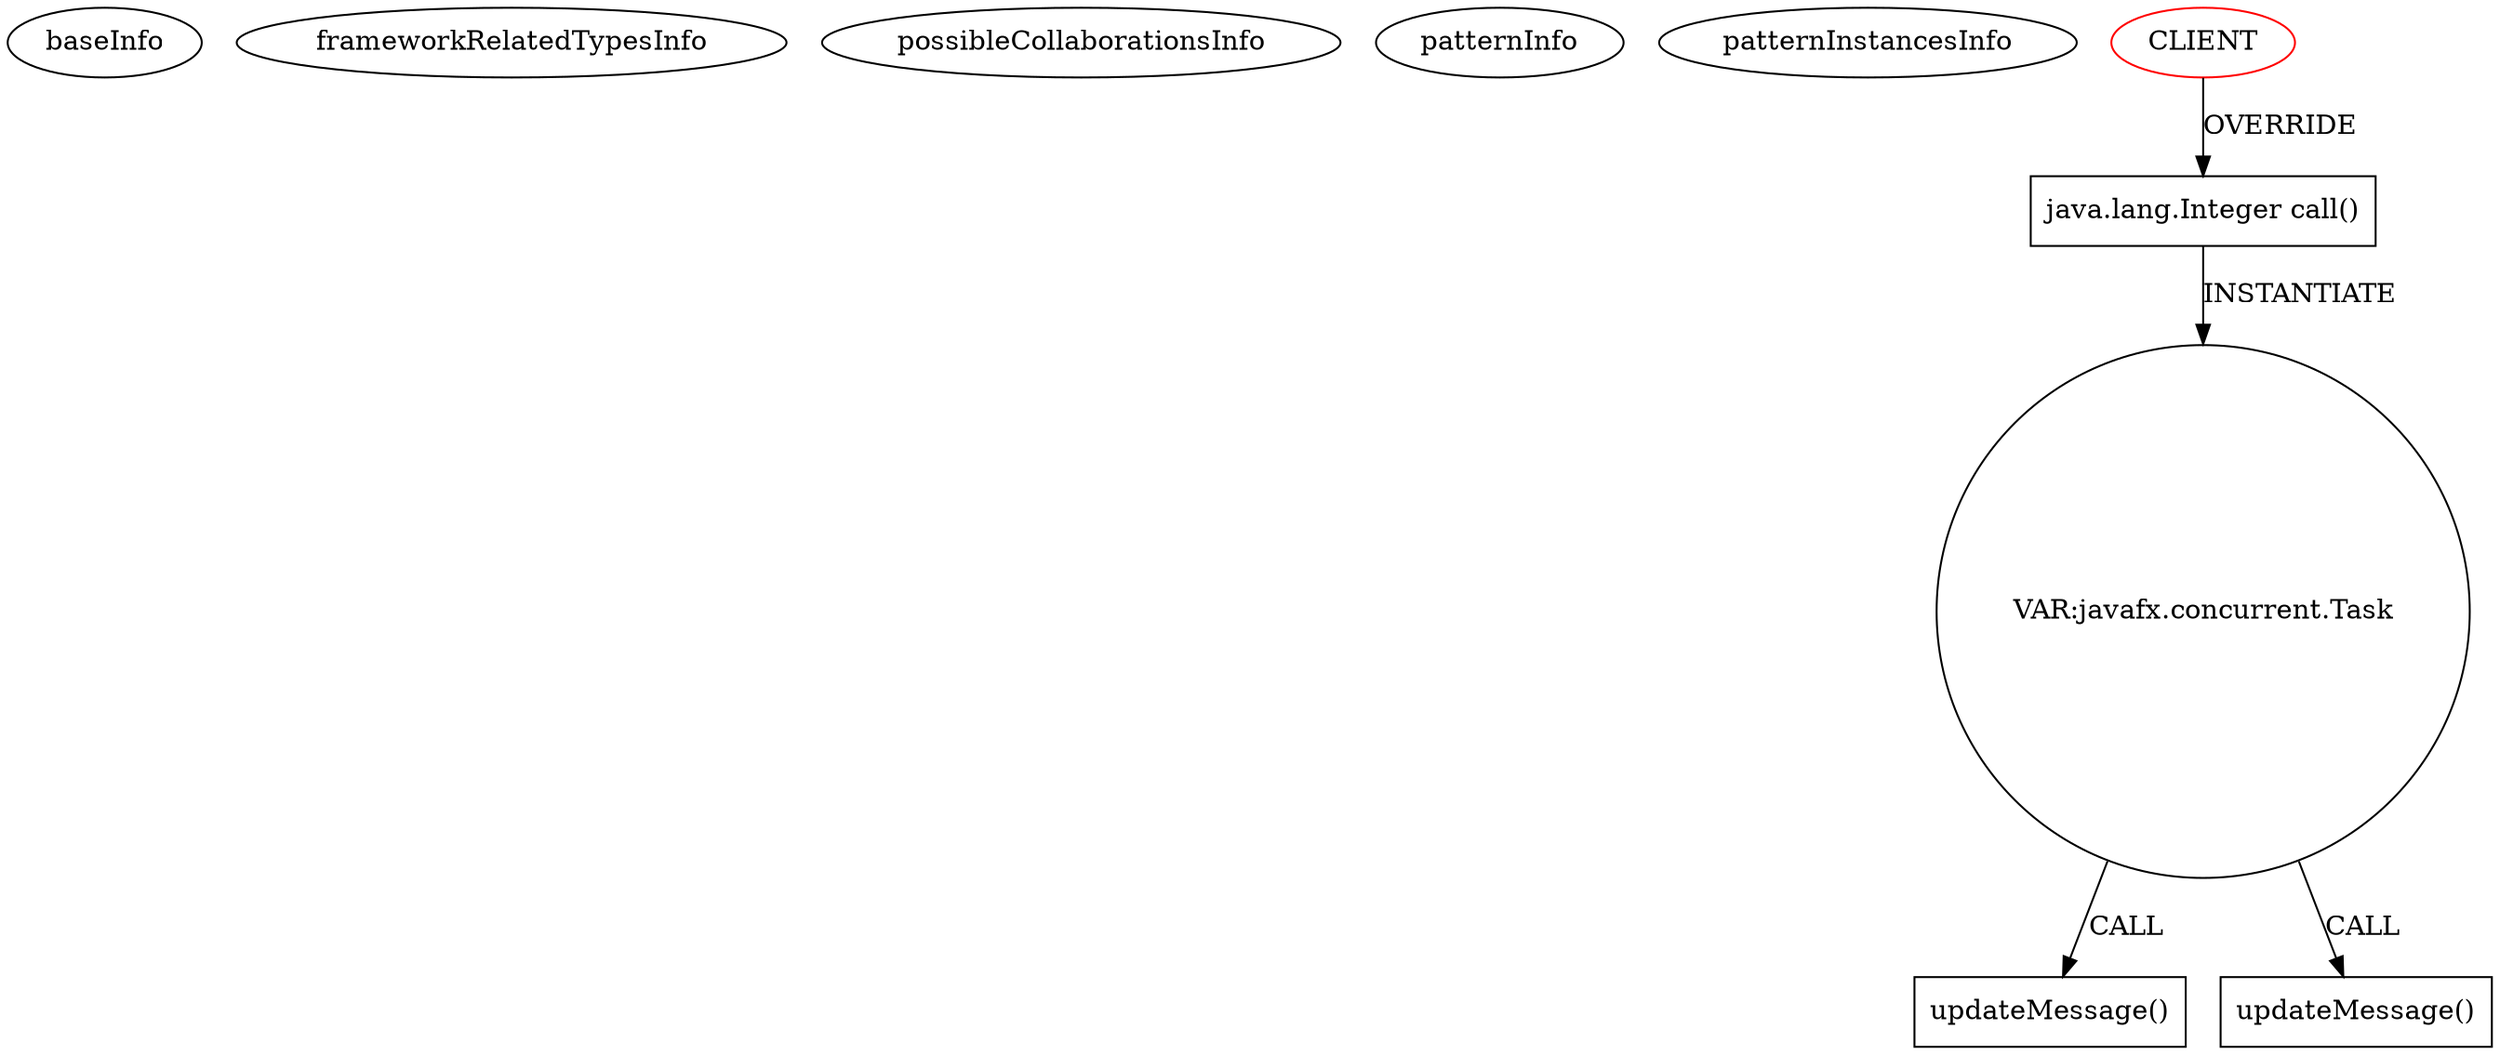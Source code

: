 digraph {
baseInfo[graphId=3253,category="pattern",isAnonymous=false,possibleRelation=false]
frameworkRelatedTypesInfo[]
possibleCollaborationsInfo[]
patternInfo[frequency=3.0,patternRootClient=0]
patternInstancesInfo[0="wwtg99-POMA~/wwtg99-POMA/POMA-master/src/cn/edu/suda/core/AnalysisTask.java~AnalysisTask~4793",1="wwtg99-POMA~/wwtg99-POMA/POMA-master/src/cn/edu/suda/core/TestTask.java~TestTask~4796",2="wwtg99-POMA~/wwtg99-POMA/POMA-master/src/cn/edu/suda/core/ProcessTask.java~ProcessTask~4794"]
2[label="java.lang.Integer call()",vertexType="OVERRIDING_METHOD_DECLARATION",isFrameworkType=false,shape=box]
0[label="CLIENT",vertexType="ROOT_CLIENT_CLASS_DECLARATION",isFrameworkType=false,color=red]
3[label="VAR:javafx.concurrent.Task",vertexType="VARIABLE_EXPRESION",isFrameworkType=false,shape=circle]
9[label="updateMessage()",vertexType="INSIDE_CALL",isFrameworkType=false,shape=box]
7[label="updateMessage()",vertexType="INSIDE_CALL",isFrameworkType=false,shape=box]
3->7[label="CALL"]
3->9[label="CALL"]
2->3[label="INSTANTIATE"]
0->2[label="OVERRIDE"]
}
